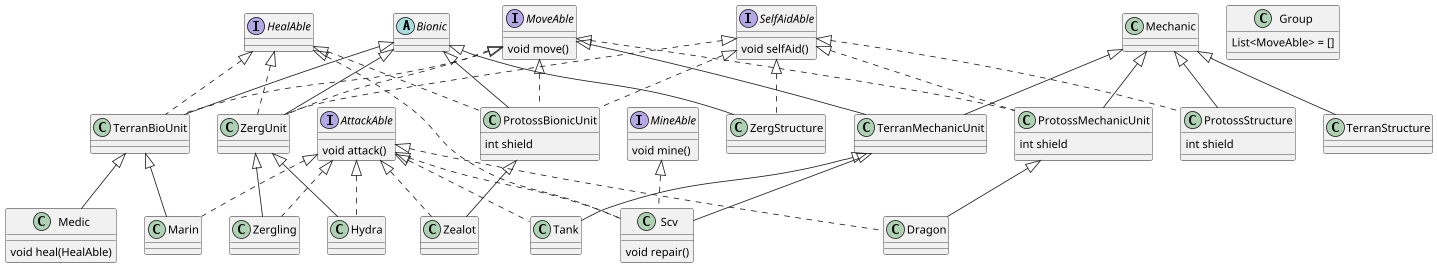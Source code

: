 @startuml game

scale 0.8


interface AttackAble{
void attack()
}

interface HealAble{

}

interface MoveAble{
void move()
}

interface MineAble{
void mine()
}

interface SelfAidAble{
void selfAid()
}

class Group{
List<MoveAble> = []
}

abstract class Bionic {}

class Mechanic {}

class ZergUnit extends Bionic implements SelfAidAble, HealAble, MoveAble{}

class ZergStructure extends Bionic implements SelfAidAble{}

class TerranBioUnit extends Bionic implements HealAble, MoveAble{}

class TerranMechanicUnit extends Mechanic,MoveAble{}

class TerranStructure extends Mechanic{}

class ProtossBionicUnit extends Bionic implements HealAble, SelfAidAble, MoveAble{
    int shield
}

class ProtossMechanicUnit extends Mechanic implements SelfAidAble, MoveAble{
    int shield
}

class ProtossStructure extends Mechanic implements SelfAidAble{
    int shield
}

class Zergling extends ZergUnit implements AttackAble{}

class Hydra extends ZergUnit implements AttackAble{}

class Marin extends TerranBioUnit implements AttackAble{}

class Medic extends TerranBioUnit{
    void heal(HealAble)
}

class Tank extends TerranMechanicUnit implements AttackAble {}

class Scv extends TerranMechanicUnit implements AttackAble, HealAble, MineAble {
    void repair()
}

class Zealot extends ProtossBionicUnit implements AttackAble {}

class Dragon extends ProtossMechanicUnit implements AttackAble{}



'interface Terran {
'  void TerranFuntion()
'}
'
'interface Zerg extends SelfAidAble{
'
'}
'
'class Protoss implements SelfAidAble{
'int shield
'}
'
'
'interface SelfAidAble{
'void selfAid()
'}
'
'interface AttackAble{
'void attack()
'}
'
'
'interface MineAble{
'void mine()
'}
'
'class Bionic {
'}
'
'class Mechanic {
'}
'
'abstract class BionicUnit extends Bionic {
'
'}
'
'
'class Mineral {
'
'}
'
'
'abstract class MechanicUnit extends Mechanic implements Terran, Zerg{
'}
'
'abstract class BionicStructure implements Terran{
'}
'
'abstract class MechanicStructure extends Mechanic{
'}
'
'
'class Marin extends BionicUnit implements AttackAble{
'    int hp
'    bool IsHealTarget
'}
'
'class Medic extends BionicUnit{
'   int hp
'   heal()
'}
'
'class Tank extends MechanicUnit implements AttackAble{
'   int hp
'   bool IsHealTarget
' }
'
'
'class Scv extends BionicUnit implements AttackAble,MineAble{
'   int hp
'   bool IsHealTarget
'   repair()
'   getMineral()
'}
'
'class Zergling extends BionicUnit implements AttackAble {
'}
'


@enduml
